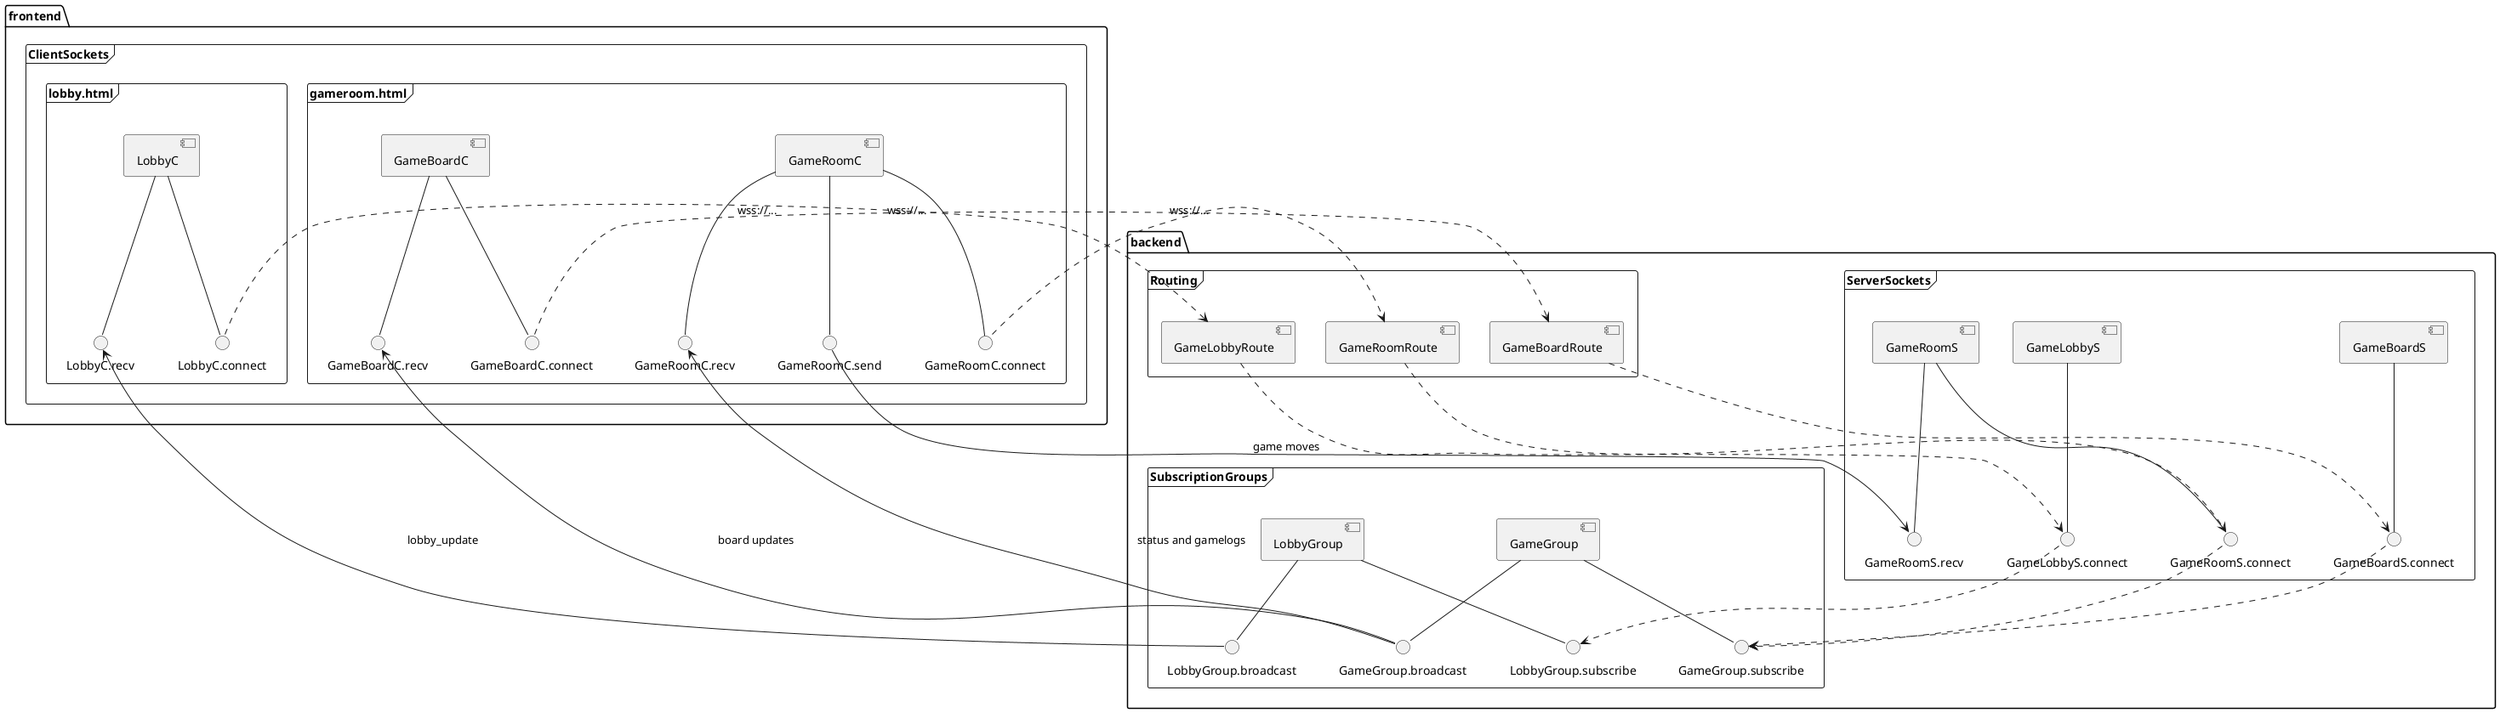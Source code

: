 @startuml

package "frontend" {
  frame "ClientSockets" {
    frame "gameroom.html" {
      [GameRoomC] -- GameRoomC.connect
      [GameRoomC] -- GameRoomC.recv
      [GameRoomC] -- GameRoomC.send
      [GameBoardC] -- GameBoardC.connect
      [GameBoardC] -- GameBoardC.recv
    }
    frame "lobby.html" {
      [LobbyC] -- LobbyC.connect
      [LobbyC] -- LobbyC.recv
    }
  }
}

package "backend" {
  frame "ServerSockets" {
    [GameBoardS] -- GameBoardS.connect
    [GameRoomS] -- GameRoomS.connect
    [GameRoomS] -- GameRoomS.recv
    [GameLobbyS] -- GameLobbyS.connect
  }
  frame "Routing" {
    [GameBoardRoute]
    [GameRoomRoute]
    [GameLobbyRoute]
  }
  frame "SubscriptionGroups" {
    [LobbyGroup] -- LobbyGroup.subscribe
    [LobbyGroup] -- LobbyGroup.broadcast
    [GameGroup] -- GameGroup.subscribe
    [GameGroup] -- GameGroup.broadcast
  }
}

GameRoomC.connect ..> GameRoomRoute : wss://...
GameBoardC.connect ..> GameBoardRoute : wss://...
LobbyC.connect ..> GameLobbyRoute : wss://...
GameBoardRoute ..> GameBoardS.connect
GameLobbyRoute ..> GameLobbyS.connect
GameRoomRoute ..> GameRoomS.connect
GameBoardS.connect ..> GameGroup.subscribe
GameRoomS.connect ..> GameGroup.subscribe
GameLobbyS.connect ..> LobbyGroup.subscribe
GameGroup.broadcast --> GameBoardC.recv : board updates
GameGroup.broadcast --> GameRoomC.recv : status and gamelogs
LobbyGroup.broadcast --> LobbyC.recv : lobby_update
GameRoomC.send --> GameRoomS.recv : game moves

@enduml
